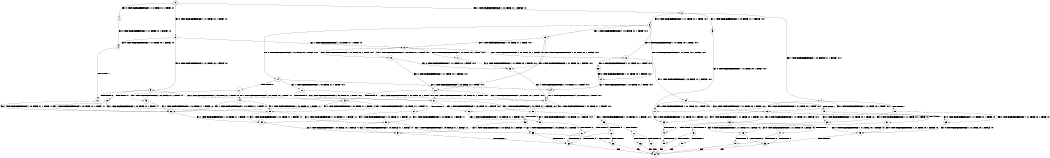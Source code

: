digraph BCG {
size = "7, 10.5";
center = TRUE;
node [shape = circle];
0 [peripheries = 2];
0 -> 1 [label = "EX !0 !ATOMIC_EXCH_BRANCH (1, +1, TRUE, +0, 1, TRUE) !:0:"];
0 -> 2 [label = "EX !1 !ATOMIC_EXCH_BRANCH (1, +0, TRUE, +1, 1, FALSE) !:0:"];
0 -> 3 [label = "EX !0 !ATOMIC_EXCH_BRANCH (1, +1, TRUE, +0, 1, TRUE) !:0:"];
1 -> 4 [label = "EX !0 !ATOMIC_EXCH_BRANCH (1, +1, TRUE, +0, 1, FALSE) !:0:"];
2 -> 5 [label = "EX !1 !ATOMIC_EXCH_BRANCH (1, +0, FALSE, +1, 1, FALSE) !:0:1:"];
2 -> 6 [label = "EX !0 !ATOMIC_EXCH_BRANCH (1, +1, TRUE, +0, 1, TRUE) !:0:1:"];
2 -> 7 [label = "EX !1 !ATOMIC_EXCH_BRANCH (1, +0, FALSE, +1, 1, FALSE) !:0:1:"];
3 -> 4 [label = "EX !0 !ATOMIC_EXCH_BRANCH (1, +1, TRUE, +0, 1, FALSE) !:0:"];
3 -> 8 [label = "EX !1 !ATOMIC_EXCH_BRANCH (1, +0, TRUE, +1, 1, TRUE) !:0:"];
3 -> 9 [label = "EX !0 !ATOMIC_EXCH_BRANCH (1, +1, TRUE, +0, 1, FALSE) !:0:"];
4 -> 10 [label = "TERMINATE !0"];
5 -> 11 [label = "EX !0 !ATOMIC_EXCH_BRANCH (1, +1, TRUE, +0, 1, TRUE) !:0:1:"];
6 -> 12 [label = "EX !0 !ATOMIC_EXCH_BRANCH (1, +1, TRUE, +0, 1, FALSE) !:0:1:"];
6 -> 13 [label = "EX !1 !ATOMIC_EXCH_BRANCH (1, +0, FALSE, +1, 1, TRUE) !:0:1:"];
6 -> 14 [label = "EX !0 !ATOMIC_EXCH_BRANCH (1, +1, TRUE, +0, 1, FALSE) !:0:1:"];
7 -> 11 [label = "EX !0 !ATOMIC_EXCH_BRANCH (1, +1, TRUE, +0, 1, TRUE) !:0:1:"];
7 -> 15 [label = "TERMINATE !1"];
7 -> 16 [label = "EX !0 !ATOMIC_EXCH_BRANCH (1, +1, TRUE, +0, 1, TRUE) !:0:1:"];
8 -> 17 [label = "EX !0 !ATOMIC_EXCH_BRANCH (1, +1, TRUE, +0, 1, TRUE) !:0:1:"];
8 -> 18 [label = "EX !1 !ATOMIC_EXCH_BRANCH (1, +0, TRUE, +1, 1, FALSE) !:0:1:"];
8 -> 19 [label = "EX !0 !ATOMIC_EXCH_BRANCH (1, +1, TRUE, +0, 1, TRUE) !:0:1:"];
9 -> 10 [label = "TERMINATE !0"];
9 -> 20 [label = "TERMINATE !0"];
9 -> 21 [label = "EX !1 !ATOMIC_EXCH_BRANCH (1, +0, TRUE, +1, 1, TRUE) !:0:"];
10 -> 22 [label = "EX !1 !ATOMIC_EXCH_BRANCH (1, +0, TRUE, +1, 1, TRUE) !:1:"];
11 -> 23 [label = "EX !0 !ATOMIC_EXCH_BRANCH (1, +1, TRUE, +0, 1, FALSE) !:0:1:"];
12 -> 24 [label = "EX !1 !ATOMIC_EXCH_BRANCH (1, +0, FALSE, +1, 1, TRUE) !:0:1:"];
13 -> 25 [label = "EX !0 !ATOMIC_EXCH_BRANCH (1, +1, TRUE, +0, 1, FALSE) !:0:1:"];
13 -> 8 [label = "EX !1 !ATOMIC_EXCH_BRANCH (1, +0, TRUE, +1, 1, TRUE) !:0:1:"];
13 -> 26 [label = "EX !0 !ATOMIC_EXCH_BRANCH (1, +1, TRUE, +0, 1, FALSE) !:0:1:"];
14 -> 24 [label = "EX !1 !ATOMIC_EXCH_BRANCH (1, +0, FALSE, +1, 1, TRUE) !:0:1:"];
14 -> 27 [label = "TERMINATE !0"];
14 -> 28 [label = "EX !1 !ATOMIC_EXCH_BRANCH (1, +0, FALSE, +1, 1, TRUE) !:0:1:"];
15 -> 29 [label = "EX !0 !ATOMIC_EXCH_BRANCH (1, +1, TRUE, +0, 1, TRUE) !:0:"];
15 -> 30 [label = "EX !0 !ATOMIC_EXCH_BRANCH (1, +1, TRUE, +0, 1, TRUE) !:0:"];
16 -> 23 [label = "EX !0 !ATOMIC_EXCH_BRANCH (1, +1, TRUE, +0, 1, FALSE) !:0:1:"];
16 -> 31 [label = "TERMINATE !1"];
16 -> 32 [label = "EX !0 !ATOMIC_EXCH_BRANCH (1, +1, TRUE, +0, 1, FALSE) !:0:1:"];
17 -> 25 [label = "EX !0 !ATOMIC_EXCH_BRANCH (1, +1, TRUE, +0, 1, FALSE) !:0:1:"];
18 -> 33 [label = "EX !0 !ATOMIC_EXCH_BRANCH (1, +1, TRUE, +0, 1, TRUE) !:0:1:"];
18 -> 34 [label = "EX !1 !ATOMIC_EXCH_BRANCH (1, +0, FALSE, +1, 1, FALSE) !:0:1:"];
18 -> 6 [label = "EX !0 !ATOMIC_EXCH_BRANCH (1, +1, TRUE, +0, 1, TRUE) !:0:1:"];
19 -> 25 [label = "EX !0 !ATOMIC_EXCH_BRANCH (1, +1, TRUE, +0, 1, FALSE) !:0:1:"];
19 -> 8 [label = "EX !1 !ATOMIC_EXCH_BRANCH (1, +0, TRUE, +1, 1, TRUE) !:0:1:"];
19 -> 26 [label = "EX !0 !ATOMIC_EXCH_BRANCH (1, +1, TRUE, +0, 1, FALSE) !:0:1:"];
20 -> 22 [label = "EX !1 !ATOMIC_EXCH_BRANCH (1, +0, TRUE, +1, 1, TRUE) !:1:"];
20 -> 35 [label = "EX !1 !ATOMIC_EXCH_BRANCH (1, +0, TRUE, +1, 1, TRUE) !:1:"];
21 -> 36 [label = "EX !1 !ATOMIC_EXCH_BRANCH (1, +0, TRUE, +1, 1, FALSE) !:0:1:"];
21 -> 37 [label = "TERMINATE !0"];
21 -> 38 [label = "EX !1 !ATOMIC_EXCH_BRANCH (1, +0, TRUE, +1, 1, FALSE) !:0:1:"];
22 -> 39 [label = "EX !1 !ATOMIC_EXCH_BRANCH (1, +0, TRUE, +1, 1, FALSE) !:1:"];
23 -> 40 [label = "TERMINATE !0"];
24 -> 41 [label = "EX !1 !ATOMIC_EXCH_BRANCH (1, +0, TRUE, +1, 1, TRUE) !:0:1:"];
25 -> 41 [label = "EX !1 !ATOMIC_EXCH_BRANCH (1, +0, TRUE, +1, 1, TRUE) !:0:1:"];
26 -> 41 [label = "EX !1 !ATOMIC_EXCH_BRANCH (1, +0, TRUE, +1, 1, TRUE) !:0:1:"];
26 -> 42 [label = "TERMINATE !0"];
26 -> 21 [label = "EX !1 !ATOMIC_EXCH_BRANCH (1, +0, TRUE, +1, 1, TRUE) !:0:1:"];
27 -> 43 [label = "EX !1 !ATOMIC_EXCH_BRANCH (1, +0, FALSE, +1, 1, TRUE) !:1:"];
27 -> 44 [label = "EX !1 !ATOMIC_EXCH_BRANCH (1, +0, FALSE, +1, 1, TRUE) !:1:"];
28 -> 41 [label = "EX !1 !ATOMIC_EXCH_BRANCH (1, +0, TRUE, +1, 1, TRUE) !:0:1:"];
28 -> 42 [label = "TERMINATE !0"];
28 -> 21 [label = "EX !1 !ATOMIC_EXCH_BRANCH (1, +0, TRUE, +1, 1, TRUE) !:0:1:"];
29 -> 45 [label = "EX !0 !ATOMIC_EXCH_BRANCH (1, +1, TRUE, +0, 1, FALSE) !:0:"];
30 -> 45 [label = "EX !0 !ATOMIC_EXCH_BRANCH (1, +1, TRUE, +0, 1, FALSE) !:0:"];
30 -> 46 [label = "EX !0 !ATOMIC_EXCH_BRANCH (1, +1, TRUE, +0, 1, FALSE) !:0:"];
31 -> 45 [label = "EX !0 !ATOMIC_EXCH_BRANCH (1, +1, TRUE, +0, 1, FALSE) !:0:"];
31 -> 46 [label = "EX !0 !ATOMIC_EXCH_BRANCH (1, +1, TRUE, +0, 1, FALSE) !:0:"];
32 -> 40 [label = "TERMINATE !0"];
32 -> 47 [label = "TERMINATE !1"];
32 -> 48 [label = "TERMINATE !0"];
33 -> 12 [label = "EX !0 !ATOMIC_EXCH_BRANCH (1, +1, TRUE, +0, 1, FALSE) !:0:1:"];
34 -> 11 [label = "EX !0 !ATOMIC_EXCH_BRANCH (1, +1, TRUE, +0, 1, TRUE) !:0:1:"];
34 -> 49 [label = "TERMINATE !1"];
34 -> 16 [label = "EX !0 !ATOMIC_EXCH_BRANCH (1, +1, TRUE, +0, 1, TRUE) !:0:1:"];
35 -> 39 [label = "EX !1 !ATOMIC_EXCH_BRANCH (1, +0, TRUE, +1, 1, FALSE) !:1:"];
35 -> 50 [label = "EX !1 !ATOMIC_EXCH_BRANCH (1, +0, TRUE, +1, 1, FALSE) !:1:"];
36 -> 51 [label = "EX !1 !ATOMIC_EXCH_BRANCH (1, +0, FALSE, +1, 1, FALSE) !:0:1:"];
37 -> 39 [label = "EX !1 !ATOMIC_EXCH_BRANCH (1, +0, TRUE, +1, 1, FALSE) !:1:"];
37 -> 50 [label = "EX !1 !ATOMIC_EXCH_BRANCH (1, +0, TRUE, +1, 1, FALSE) !:1:"];
38 -> 51 [label = "EX !1 !ATOMIC_EXCH_BRANCH (1, +0, FALSE, +1, 1, FALSE) !:0:1:"];
38 -> 52 [label = "TERMINATE !0"];
38 -> 53 [label = "EX !1 !ATOMIC_EXCH_BRANCH (1, +0, FALSE, +1, 1, FALSE) !:0:1:"];
39 -> 54 [label = "EX !1 !ATOMIC_EXCH_BRANCH (1, +0, FALSE, +1, 1, FALSE) !:1:"];
40 -> 55 [label = "TERMINATE !1"];
41 -> 36 [label = "EX !1 !ATOMIC_EXCH_BRANCH (1, +0, TRUE, +1, 1, FALSE) !:0:1:"];
42 -> 22 [label = "EX !1 !ATOMIC_EXCH_BRANCH (1, +0, TRUE, +1, 1, TRUE) !:1:"];
42 -> 35 [label = "EX !1 !ATOMIC_EXCH_BRANCH (1, +0, TRUE, +1, 1, TRUE) !:1:"];
43 -> 22 [label = "EX !1 !ATOMIC_EXCH_BRANCH (1, +0, TRUE, +1, 1, TRUE) !:1:"];
44 -> 22 [label = "EX !1 !ATOMIC_EXCH_BRANCH (1, +0, TRUE, +1, 1, TRUE) !:1:"];
44 -> 35 [label = "EX !1 !ATOMIC_EXCH_BRANCH (1, +0, TRUE, +1, 1, TRUE) !:1:"];
45 -> 56 [label = "TERMINATE !0"];
46 -> 56 [label = "TERMINATE !0"];
46 -> 57 [label = "TERMINATE !0"];
47 -> 56 [label = "TERMINATE !0"];
47 -> 57 [label = "TERMINATE !0"];
48 -> 55 [label = "TERMINATE !1"];
48 -> 58 [label = "TERMINATE !1"];
49 -> 29 [label = "EX !0 !ATOMIC_EXCH_BRANCH (1, +1, TRUE, +0, 1, TRUE) !:0:"];
49 -> 30 [label = "EX !0 !ATOMIC_EXCH_BRANCH (1, +1, TRUE, +0, 1, TRUE) !:0:"];
50 -> 54 [label = "EX !1 !ATOMIC_EXCH_BRANCH (1, +0, FALSE, +1, 1, FALSE) !:1:"];
50 -> 59 [label = "EX !1 !ATOMIC_EXCH_BRANCH (1, +0, FALSE, +1, 1, FALSE) !:1:"];
51 -> 60 [label = "TERMINATE !0"];
52 -> 54 [label = "EX !1 !ATOMIC_EXCH_BRANCH (1, +0, FALSE, +1, 1, FALSE) !:1:"];
52 -> 59 [label = "EX !1 !ATOMIC_EXCH_BRANCH (1, +0, FALSE, +1, 1, FALSE) !:1:"];
53 -> 60 [label = "TERMINATE !0"];
53 -> 61 [label = "TERMINATE !1"];
53 -> 62 [label = "TERMINATE !0"];
54 -> 63 [label = "TERMINATE !1"];
55 -> 64 [label = "exit"];
56 -> 64 [label = "exit"];
57 -> 64 [label = "exit"];
58 -> 64 [label = "exit"];
59 -> 63 [label = "TERMINATE !1"];
59 -> 65 [label = "TERMINATE !1"];
60 -> 63 [label = "TERMINATE !1"];
61 -> 66 [label = "TERMINATE !0"];
61 -> 67 [label = "TERMINATE !0"];
62 -> 63 [label = "TERMINATE !1"];
62 -> 65 [label = "TERMINATE !1"];
63 -> 64 [label = "exit"];
65 -> 64 [label = "exit"];
66 -> 64 [label = "exit"];
67 -> 64 [label = "exit"];
}
